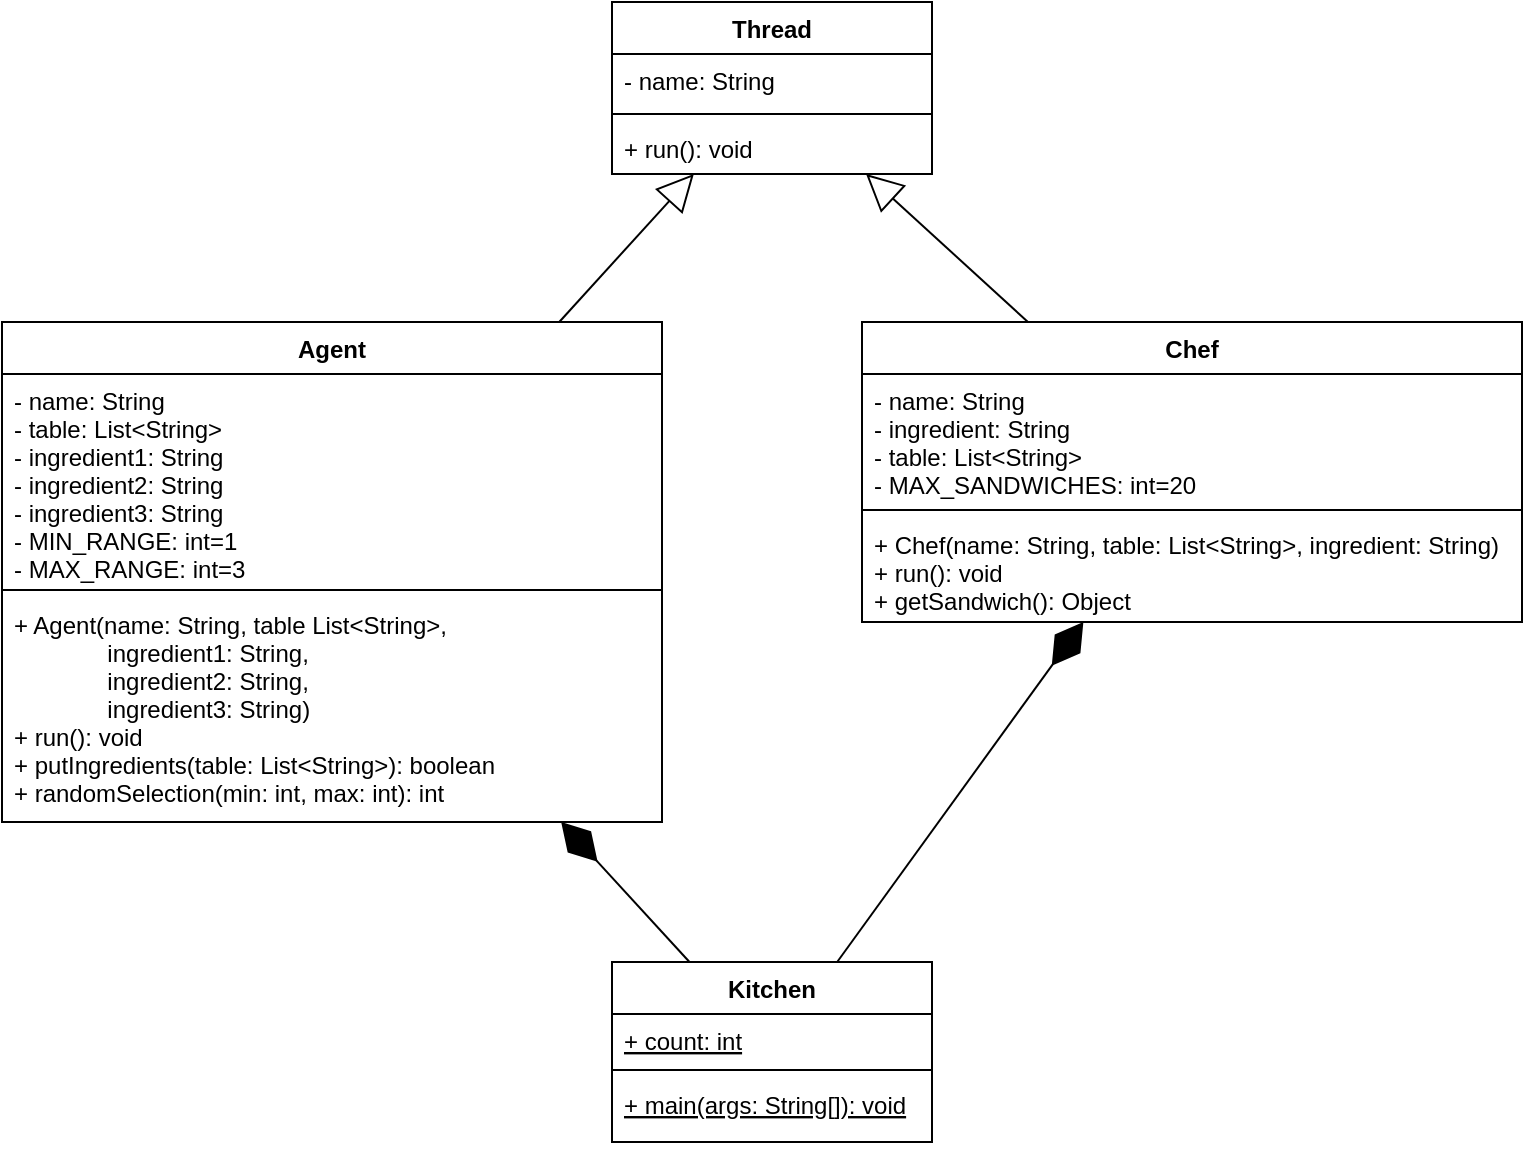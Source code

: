 <mxfile version="20.8.5" type="github">
  <diagram id="jZ9dLvTM9Wt9Y2EBPhjy" name="Page-1">
    <mxGraphModel dx="1674" dy="788" grid="1" gridSize="10" guides="1" tooltips="1" connect="1" arrows="1" fold="1" page="1" pageScale="1" pageWidth="850" pageHeight="1100" math="0" shadow="0">
      <root>
        <mxCell id="0" />
        <mxCell id="1" parent="0" />
        <mxCell id="QLh520BjIluGX8JwNs9W-1" value="Agent" style="swimlane;fontStyle=1;align=center;verticalAlign=top;childLayout=stackLayout;horizontal=1;startSize=26;horizontalStack=0;resizeParent=1;resizeParentMax=0;resizeLast=0;collapsible=1;marginBottom=0;" parent="1" vertex="1">
          <mxGeometry x="40" y="360" width="330" height="250" as="geometry" />
        </mxCell>
        <mxCell id="QLh520BjIluGX8JwNs9W-2" value="- name: String&#xa;- table: List&lt;String&gt;&#xa;- ingredient1: String&#xa;- ingredient2: String&#xa;- ingredient3: String&#xa;- MIN_RANGE: int=1&#xa;- MAX_RANGE: int=3" style="text;strokeColor=none;fillColor=none;align=left;verticalAlign=top;spacingLeft=4;spacingRight=4;overflow=hidden;rotatable=0;points=[[0,0.5],[1,0.5]];portConstraint=eastwest;" parent="QLh520BjIluGX8JwNs9W-1" vertex="1">
          <mxGeometry y="26" width="330" height="104" as="geometry" />
        </mxCell>
        <mxCell id="QLh520BjIluGX8JwNs9W-3" value="" style="line;strokeWidth=1;fillColor=none;align=left;verticalAlign=middle;spacingTop=-1;spacingLeft=3;spacingRight=3;rotatable=0;labelPosition=right;points=[];portConstraint=eastwest;strokeColor=inherit;" parent="QLh520BjIluGX8JwNs9W-1" vertex="1">
          <mxGeometry y="130" width="330" height="8" as="geometry" />
        </mxCell>
        <mxCell id="QLh520BjIluGX8JwNs9W-4" value="+ Agent(name: String, table List&lt;String&gt;, &#xa;              ingredient1: String, &#xa;              ingredient2: String, &#xa;              ingredient3: String)&#xa;+ run(): void&#xa;+ putIngredients(table: List&lt;String&gt;): boolean&#xa;+ randomSelection(min: int, max: int): int" style="text;strokeColor=none;fillColor=none;align=left;verticalAlign=top;spacingLeft=4;spacingRight=4;overflow=hidden;rotatable=0;points=[[0,0.5],[1,0.5]];portConstraint=eastwest;" parent="QLh520BjIluGX8JwNs9W-1" vertex="1">
          <mxGeometry y="138" width="330" height="112" as="geometry" />
        </mxCell>
        <mxCell id="QLh520BjIluGX8JwNs9W-5" value="Kitchen" style="swimlane;fontStyle=1;align=center;verticalAlign=top;childLayout=stackLayout;horizontal=1;startSize=26;horizontalStack=0;resizeParent=1;resizeParentMax=0;resizeLast=0;collapsible=1;marginBottom=0;" parent="1" vertex="1">
          <mxGeometry x="345" y="680" width="160" height="90" as="geometry" />
        </mxCell>
        <mxCell id="QLh520BjIluGX8JwNs9W-6" value="+ count: int" style="text;strokeColor=none;fillColor=none;align=left;verticalAlign=top;spacingLeft=4;spacingRight=4;overflow=hidden;rotatable=0;points=[[0,0.5],[1,0.5]];portConstraint=eastwest;fontStyle=4" parent="QLh520BjIluGX8JwNs9W-5" vertex="1">
          <mxGeometry y="26" width="160" height="24" as="geometry" />
        </mxCell>
        <mxCell id="QLh520BjIluGX8JwNs9W-7" value="" style="line;strokeWidth=1;fillColor=none;align=left;verticalAlign=middle;spacingTop=-1;spacingLeft=3;spacingRight=3;rotatable=0;labelPosition=right;points=[];portConstraint=eastwest;strokeColor=inherit;" parent="QLh520BjIluGX8JwNs9W-5" vertex="1">
          <mxGeometry y="50" width="160" height="8" as="geometry" />
        </mxCell>
        <mxCell id="QLh520BjIluGX8JwNs9W-8" value="+ main(args: String[]): void" style="text;strokeColor=none;fillColor=none;align=left;verticalAlign=top;spacingLeft=4;spacingRight=4;overflow=hidden;rotatable=0;points=[[0,0.5],[1,0.5]];portConstraint=eastwest;fontStyle=4" parent="QLh520BjIluGX8JwNs9W-5" vertex="1">
          <mxGeometry y="58" width="160" height="32" as="geometry" />
        </mxCell>
        <mxCell id="QLh520BjIluGX8JwNs9W-9" value="Chef" style="swimlane;fontStyle=1;align=center;verticalAlign=top;childLayout=stackLayout;horizontal=1;startSize=26;horizontalStack=0;resizeParent=1;resizeParentMax=0;resizeLast=0;collapsible=1;marginBottom=0;" parent="1" vertex="1">
          <mxGeometry x="470" y="360" width="330" height="150" as="geometry" />
        </mxCell>
        <mxCell id="QLh520BjIluGX8JwNs9W-10" value="- name: String&#xa;- ingredient: String&#xa;- table: List&lt;String&gt;&#xa;- MAX_SANDWICHES: int=20" style="text;strokeColor=none;fillColor=none;align=left;verticalAlign=top;spacingLeft=4;spacingRight=4;overflow=hidden;rotatable=0;points=[[0,0.5],[1,0.5]];portConstraint=eastwest;fontStyle=0" parent="QLh520BjIluGX8JwNs9W-9" vertex="1">
          <mxGeometry y="26" width="330" height="64" as="geometry" />
        </mxCell>
        <mxCell id="QLh520BjIluGX8JwNs9W-11" value="" style="line;strokeWidth=1;fillColor=none;align=left;verticalAlign=middle;spacingTop=-1;spacingLeft=3;spacingRight=3;rotatable=0;labelPosition=right;points=[];portConstraint=eastwest;strokeColor=inherit;" parent="QLh520BjIluGX8JwNs9W-9" vertex="1">
          <mxGeometry y="90" width="330" height="8" as="geometry" />
        </mxCell>
        <mxCell id="QLh520BjIluGX8JwNs9W-12" value="+ Chef(name: String, table: List&lt;String&gt;, ingredient: String)&#xa;+ run(): void&#xa;+ getSandwich(): Object" style="text;strokeColor=none;fillColor=none;align=left;verticalAlign=top;spacingLeft=4;spacingRight=4;overflow=hidden;rotatable=0;points=[[0,0.5],[1,0.5]];portConstraint=eastwest;" parent="QLh520BjIluGX8JwNs9W-9" vertex="1">
          <mxGeometry y="98" width="330" height="52" as="geometry" />
        </mxCell>
        <mxCell id="QLh520BjIluGX8JwNs9W-13" value="Thread" style="swimlane;fontStyle=1;align=center;verticalAlign=top;childLayout=stackLayout;horizontal=1;startSize=26;horizontalStack=0;resizeParent=1;resizeParentMax=0;resizeLast=0;collapsible=1;marginBottom=0;" parent="1" vertex="1">
          <mxGeometry x="345" y="200" width="160" height="86" as="geometry" />
        </mxCell>
        <mxCell id="QLh520BjIluGX8JwNs9W-14" value="- name: String" style="text;strokeColor=none;fillColor=none;align=left;verticalAlign=top;spacingLeft=4;spacingRight=4;overflow=hidden;rotatable=0;points=[[0,0.5],[1,0.5]];portConstraint=eastwest;" parent="QLh520BjIluGX8JwNs9W-13" vertex="1">
          <mxGeometry y="26" width="160" height="26" as="geometry" />
        </mxCell>
        <mxCell id="QLh520BjIluGX8JwNs9W-15" value="" style="line;strokeWidth=1;fillColor=none;align=left;verticalAlign=middle;spacingTop=-1;spacingLeft=3;spacingRight=3;rotatable=0;labelPosition=right;points=[];portConstraint=eastwest;strokeColor=inherit;" parent="QLh520BjIluGX8JwNs9W-13" vertex="1">
          <mxGeometry y="52" width="160" height="8" as="geometry" />
        </mxCell>
        <mxCell id="QLh520BjIluGX8JwNs9W-16" value="+ run(): void" style="text;strokeColor=none;fillColor=none;align=left;verticalAlign=top;spacingLeft=4;spacingRight=4;overflow=hidden;rotatable=0;points=[[0,0.5],[1,0.5]];portConstraint=eastwest;" parent="QLh520BjIluGX8JwNs9W-13" vertex="1">
          <mxGeometry y="60" width="160" height="26" as="geometry" />
        </mxCell>
        <mxCell id="SmNgt1I2NTOKzklu5Ie5-1" value="" style="endArrow=block;endSize=16;endFill=0;html=1;rounded=0;" edge="1" parent="1" source="QLh520BjIluGX8JwNs9W-1" target="QLh520BjIluGX8JwNs9W-13">
          <mxGeometry width="160" relative="1" as="geometry">
            <mxPoint x="340" y="410" as="sourcePoint" />
            <mxPoint x="500" y="410" as="targetPoint" />
          </mxGeometry>
        </mxCell>
        <mxCell id="SmNgt1I2NTOKzklu5Ie5-2" value="" style="endArrow=block;endSize=16;endFill=0;html=1;rounded=0;" edge="1" parent="1" source="QLh520BjIluGX8JwNs9W-9" target="QLh520BjIluGX8JwNs9W-13">
          <mxGeometry width="160" relative="1" as="geometry">
            <mxPoint x="315.301" y="380" as="sourcePoint" />
            <mxPoint x="402.216" y="266" as="targetPoint" />
          </mxGeometry>
        </mxCell>
        <mxCell id="SmNgt1I2NTOKzklu5Ie5-3" value="" style="endArrow=diamondThin;endFill=1;endSize=24;html=1;rounded=0;" edge="1" parent="1" source="QLh520BjIluGX8JwNs9W-5" target="QLh520BjIluGX8JwNs9W-9">
          <mxGeometry width="160" relative="1" as="geometry">
            <mxPoint x="340" y="410" as="sourcePoint" />
            <mxPoint x="500" y="410" as="targetPoint" />
          </mxGeometry>
        </mxCell>
        <mxCell id="SmNgt1I2NTOKzklu5Ie5-4" value="" style="endArrow=diamondThin;endFill=1;endSize=24;html=1;rounded=0;" edge="1" parent="1" source="QLh520BjIluGX8JwNs9W-5" target="QLh520BjIluGX8JwNs9W-1">
          <mxGeometry width="160" relative="1" as="geometry">
            <mxPoint x="470.593" y="690" as="sourcePoint" />
            <mxPoint x="591.61" y="520" as="targetPoint" />
          </mxGeometry>
        </mxCell>
      </root>
    </mxGraphModel>
  </diagram>
</mxfile>
